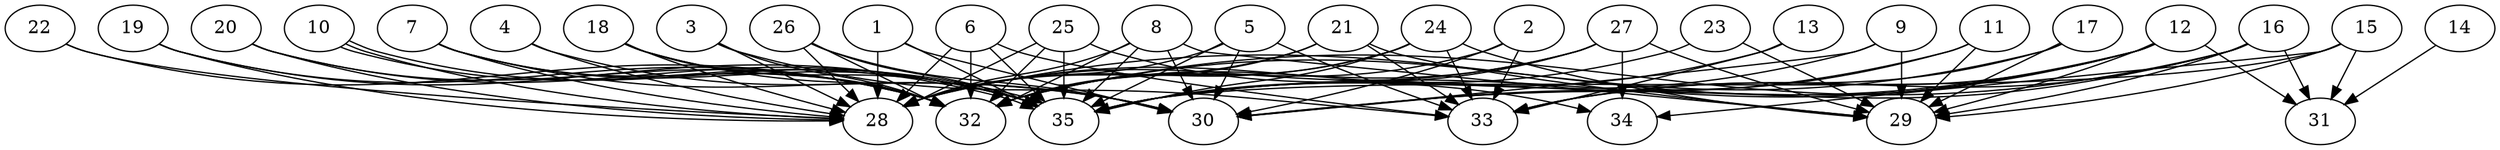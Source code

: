 // DAG (tier=3-complex, mode=compute, n=35, ccr=0.450, fat=0.829, density=0.695, regular=0.351, jump=0.273, mindata=1048576, maxdata=16777216)
// DAG automatically generated by daggen at Sun Aug 24 16:33:34 2025
// /home/ermia/Project/Environments/daggen/bin/daggen --dot --ccr 0.450 --fat 0.829 --regular 0.351 --density 0.695 --jump 0.273 --mindata 1048576 --maxdata 16777216 -n 35 
digraph G {
  1 [size="147099541600999104", alpha="0.05", expect_size="73549770800499552"]
  1 -> 28 [size ="163957365014528"]
  1 -> 30 [size ="163957365014528"]
  1 -> 35 [size ="163957365014528"]
  2 [size="39124620865191400", alpha="0.04", expect_size="19562310432595700"]
  2 -> 30 [size ="88223401377792"]
  2 -> 32 [size ="88223401377792"]
  2 -> 33 [size ="88223401377792"]
  3 [size="1875910483438381039616", alpha="0.02", expect_size="937955241719190519808"]
  3 -> 28 [size ="1216834162393088"]
  3 -> 32 [size ="1216834162393088"]
  3 -> 33 [size ="1216834162393088"]
  4 [size="625338720895341953024", alpha="0.08", expect_size="312669360447670976512"]
  4 -> 28 [size ="585014819422208"]
  4 -> 30 [size ="585014819422208"]
  5 [size="135510345755450671104", alpha="0.18", expect_size="67755172877725335552"]
  5 -> 28 [size ="211059524763648"]
  5 -> 30 [size ="211059524763648"]
  5 -> 33 [size ="211059524763648"]
  5 -> 35 [size ="211059524763648"]
  6 [size="1077567566407441", alpha="0.13", expect_size="538783783203720"]
  6 -> 28 [size ="20571853160448"]
  6 -> 32 [size ="20571853160448"]
  6 -> 33 [size ="20571853160448"]
  6 -> 35 [size ="20571853160448"]
  7 [size="1091881892840246083584", alpha="0.04", expect_size="545940946420123041792"]
  7 -> 28 [size ="848282347634688"]
  7 -> 30 [size ="848282347634688"]
  7 -> 32 [size ="848282347634688"]
  7 -> 35 [size ="848282347634688"]
  8 [size="62021813100231392", alpha="0.19", expect_size="31010906550115696"]
  8 -> 28 [size ="1293579758600192"]
  8 -> 29 [size ="1293579758600192"]
  8 -> 30 [size ="1293579758600192"]
  8 -> 32 [size ="1293579758600192"]
  8 -> 35 [size ="1293579758600192"]
  9 [size="102937035986889744", alpha="0.02", expect_size="51468517993444872"]
  9 -> 29 [size ="1976802327134208"]
  9 -> 30 [size ="1976802327134208"]
  9 -> 35 [size ="1976802327134208"]
  10 [size="67657098326677560", alpha="0.11", expect_size="33828549163338780"]
  10 -> 28 [size ="1580209274880000"]
  10 -> 35 [size ="1580209274880000"]
  10 -> 35 [size ="1580209274880000"]
  11 [size="74207916501234464", alpha="0.06", expect_size="37103958250617232"]
  11 -> 29 [size ="1561612662079488"]
  11 -> 30 [size ="1561612662079488"]
  11 -> 35 [size ="1561612662079488"]
  12 [size="1819136397897312", alpha="0.08", expect_size="909568198948656"]
  12 -> 28 [size ="82708319436800"]
  12 -> 29 [size ="82708319436800"]
  12 -> 30 [size ="82708319436800"]
  12 -> 31 [size ="82708319436800"]
  12 -> 33 [size ="82708319436800"]
  12 -> 35 [size ="82708319436800"]
  13 [size="5201168767974899712", alpha="0.02", expect_size="2600584383987449856"]
  13 -> 33 [size ="24015443853312"]
  13 -> 35 [size ="24015443853312"]
  14 [size="1123475986142211200", alpha="0.06", expect_size="561737993071105600"]
  14 -> 31 [size ="1148905504899072"]
  15 [size="344503897688994368", alpha="0.20", expect_size="172251948844497184"]
  15 -> 29 [size ="188074478796800"]
  15 -> 31 [size ="188074478796800"]
  15 -> 34 [size ="188074478796800"]
  15 -> 35 [size ="188074478796800"]
  16 [size="4000006531825388", alpha="0.05", expect_size="2000003265912694"]
  16 -> 29 [size ="276095672778752"]
  16 -> 30 [size ="276095672778752"]
  16 -> 31 [size ="276095672778752"]
  16 -> 32 [size ="276095672778752"]
  16 -> 33 [size ="276095672778752"]
  17 [size="29569818116695560", alpha="0.15", expect_size="14784909058347780"]
  17 -> 29 [size ="1860105716891648"]
  17 -> 32 [size ="1860105716891648"]
  17 -> 33 [size ="1860105716891648"]
  18 [size="2219759292608734560256", alpha="0.12", expect_size="1109879646304367280128"]
  18 -> 28 [size ="1361321098477568"]
  18 -> 30 [size ="1361321098477568"]
  18 -> 32 [size ="1361321098477568"]
  18 -> 35 [size ="1361321098477568"]
  19 [size="163410377206667411456", alpha="0.08", expect_size="81705188603333705728"]
  19 -> 28 [size ="239116608339968"]
  19 -> 32 [size ="239116608339968"]
  19 -> 35 [size ="239116608339968"]
  20 [size="3878653350627000", alpha="0.04", expect_size="1939326675313500"]
  20 -> 28 [size ="98116514611200"]
  20 -> 32 [size ="98116514611200"]
  20 -> 35 [size ="98116514611200"]
  21 [size="357507127974135616", alpha="0.03", expect_size="178753563987067808"]
  21 -> 28 [size ="561164664700928"]
  21 -> 29 [size ="561164664700928"]
  21 -> 32 [size ="561164664700928"]
  21 -> 33 [size ="561164664700928"]
  22 [size="2584135802328082", alpha="0.11", expect_size="1292067901164041"]
  22 -> 28 [size ="315938205335552"]
  22 -> 32 [size ="315938205335552"]
  23 [size="2388305002926490112", alpha="0.18", expect_size="1194152501463245056"]
  23 -> 28 [size ="870869387706368"]
  23 -> 29 [size ="870869387706368"]
  24 [size="23664551089706180", alpha="0.19", expect_size="11832275544853090"]
  24 -> 28 [size ="15975265075200"]
  24 -> 29 [size ="15975265075200"]
  24 -> 32 [size ="15975265075200"]
  24 -> 33 [size ="15975265075200"]
  24 -> 35 [size ="15975265075200"]
  25 [size="1587478245864345856", alpha="0.08", expect_size="793739122932172928"]
  25 -> 28 [size ="1003795270074368"]
  25 -> 32 [size ="1003795270074368"]
  25 -> 34 [size ="1003795270074368"]
  25 -> 35 [size ="1003795270074368"]
  26 [size="51026399709846680", alpha="0.06", expect_size="25513199854923340"]
  26 -> 28 [size ="20598134669312"]
  26 -> 30 [size ="20598134669312"]
  26 -> 32 [size ="20598134669312"]
  26 -> 35 [size ="20598134669312"]
  27 [size="4373401521874010112", alpha="0.20", expect_size="2186700760937005056"]
  27 -> 28 [size ="1613541710757888"]
  27 -> 29 [size ="1613541710757888"]
  27 -> 32 [size ="1613541710757888"]
  27 -> 34 [size ="1613541710757888"]
  27 -> 35 [size ="1613541710757888"]
  28 [size="502329436328928739328", alpha="0.18", expect_size="251164718164464369664"]
  29 [size="1663390638474665216", alpha="0.20", expect_size="831695319237332608"]
  30 [size="21115623404095376", alpha="0.01", expect_size="10557811702047688"]
  31 [size="441487094872323129344", alpha="0.09", expect_size="220743547436161564672"]
  32 [size="646303206731203456", alpha="0.05", expect_size="323151603365601728"]
  33 [size="1038696682939744256000", alpha="0.12", expect_size="519348341469872128000"]
  34 [size="4495246088266478080", alpha="0.16", expect_size="2247623044133239040"]
  35 [size="903840626042535411712", alpha="0.20", expect_size="451920313021267705856"]
}